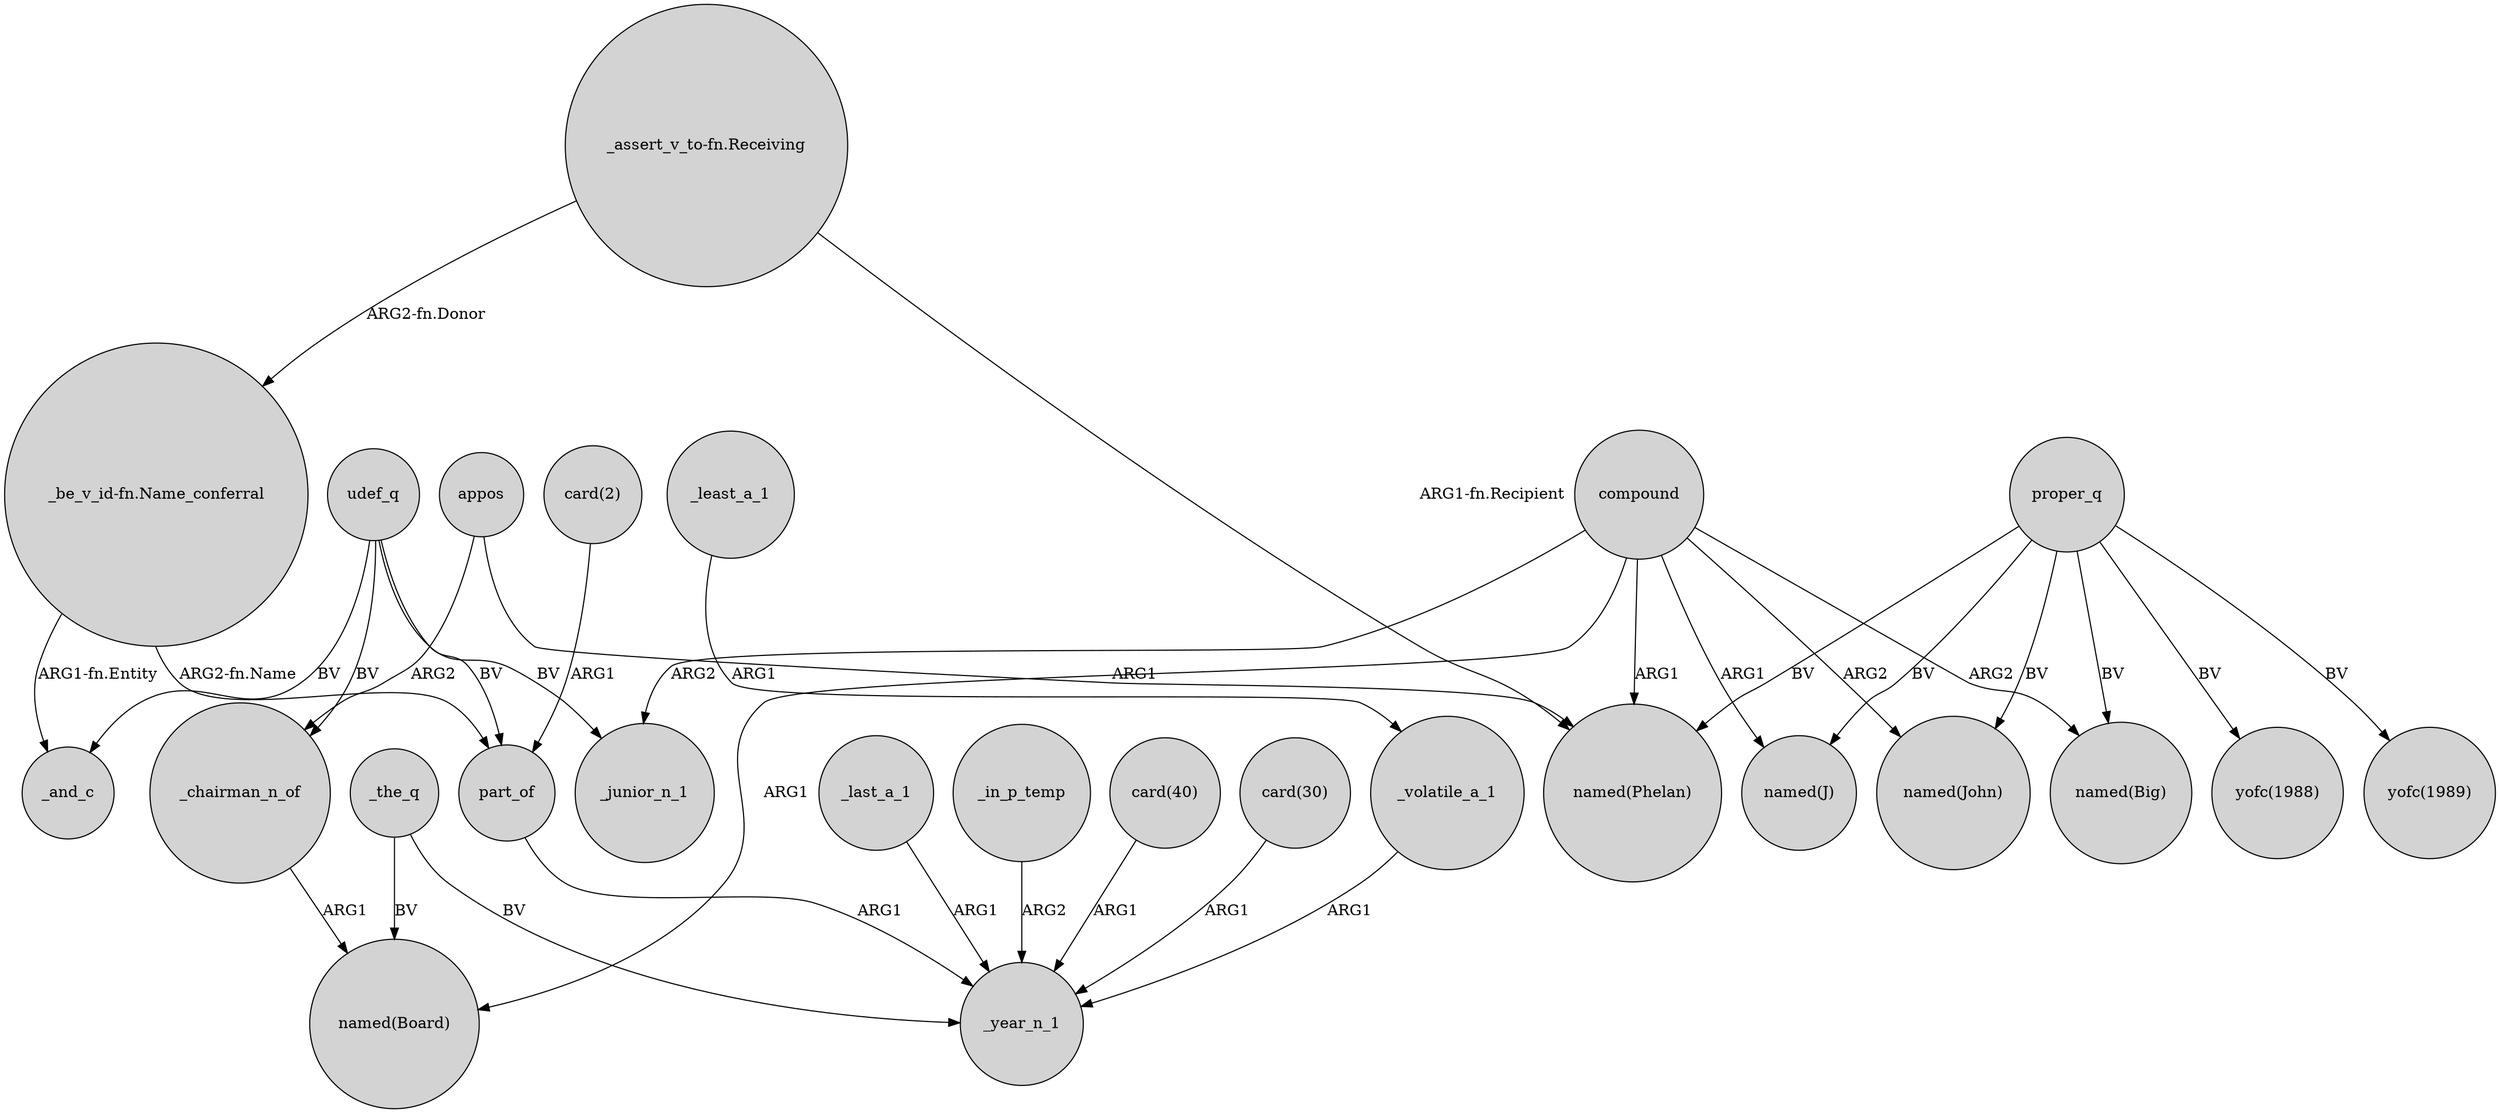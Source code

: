 digraph {
	node [shape=circle style=filled]
	appos -> "named(Phelan)" [label=ARG1]
	_the_q -> "named(Board)" [label=BV]
	"card(30)" -> _year_n_1 [label=ARG1]
	udef_q -> part_of [label=BV]
	udef_q -> _chairman_n_of [label=BV]
	compound -> "named(J)" [label=ARG1]
	compound -> "named(Big)" [label=ARG2]
	compound -> "named(Phelan)" [label=ARG1]
	udef_q -> _and_c [label=BV]
	"card(2)" -> part_of [label=ARG1]
	udef_q -> _junior_n_1 [label=BV]
	_least_a_1 -> _volatile_a_1 [label=ARG1]
	_volatile_a_1 -> _year_n_1 [label=ARG1]
	"_be_v_id-fn.Name_conferral" -> part_of [label="ARG2-fn.Name"]
	compound -> "named(John)" [label=ARG2]
	part_of -> _year_n_1 [label=ARG1]
	_the_q -> _year_n_1 [label=BV]
	"_assert_v_to-fn.Receiving" -> "named(Phelan)" [label="ARG1-fn.Recipient"]
	_last_a_1 -> _year_n_1 [label=ARG1]
	"_assert_v_to-fn.Receiving" -> "_be_v_id-fn.Name_conferral" [label="ARG2-fn.Donor"]
	proper_q -> "yofc(1989)" [label=BV]
	proper_q -> "yofc(1988)" [label=BV]
	proper_q -> "named(Phelan)" [label=BV]
	_in_p_temp -> _year_n_1 [label=ARG2]
	compound -> _junior_n_1 [label=ARG2]
	proper_q -> "named(Big)" [label=BV]
	"card(40)" -> _year_n_1 [label=ARG1]
	appos -> _chairman_n_of [label=ARG2]
	"_be_v_id-fn.Name_conferral" -> _and_c [label="ARG1-fn.Entity"]
	compound -> "named(Board)" [label=ARG1]
	proper_q -> "named(J)" [label=BV]
	_chairman_n_of -> "named(Board)" [label=ARG1]
	proper_q -> "named(John)" [label=BV]
}
